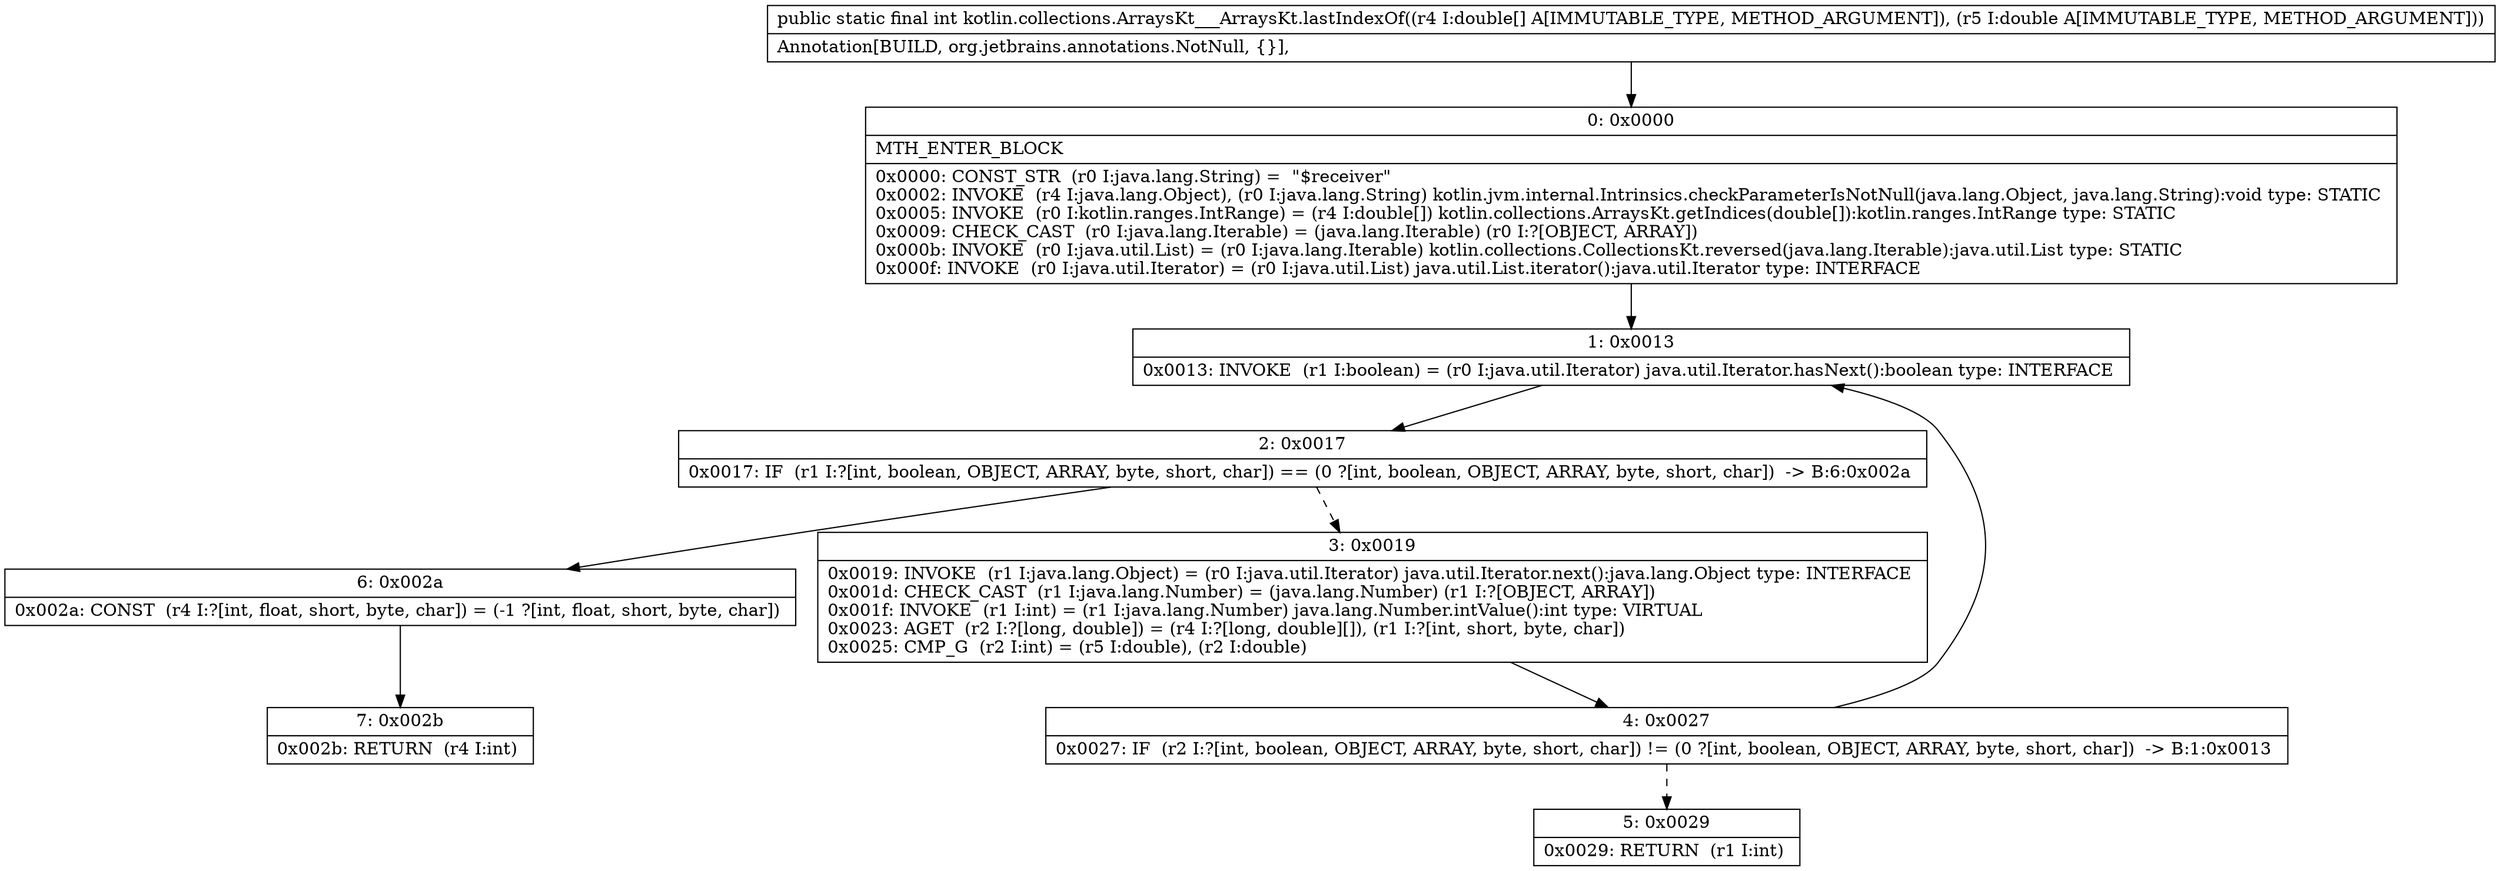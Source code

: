 digraph "CFG forkotlin.collections.ArraysKt___ArraysKt.lastIndexOf([DD)I" {
Node_0 [shape=record,label="{0\:\ 0x0000|MTH_ENTER_BLOCK\l|0x0000: CONST_STR  (r0 I:java.lang.String) =  \"$receiver\" \l0x0002: INVOKE  (r4 I:java.lang.Object), (r0 I:java.lang.String) kotlin.jvm.internal.Intrinsics.checkParameterIsNotNull(java.lang.Object, java.lang.String):void type: STATIC \l0x0005: INVOKE  (r0 I:kotlin.ranges.IntRange) = (r4 I:double[]) kotlin.collections.ArraysKt.getIndices(double[]):kotlin.ranges.IntRange type: STATIC \l0x0009: CHECK_CAST  (r0 I:java.lang.Iterable) = (java.lang.Iterable) (r0 I:?[OBJECT, ARRAY]) \l0x000b: INVOKE  (r0 I:java.util.List) = (r0 I:java.lang.Iterable) kotlin.collections.CollectionsKt.reversed(java.lang.Iterable):java.util.List type: STATIC \l0x000f: INVOKE  (r0 I:java.util.Iterator) = (r0 I:java.util.List) java.util.List.iterator():java.util.Iterator type: INTERFACE \l}"];
Node_1 [shape=record,label="{1\:\ 0x0013|0x0013: INVOKE  (r1 I:boolean) = (r0 I:java.util.Iterator) java.util.Iterator.hasNext():boolean type: INTERFACE \l}"];
Node_2 [shape=record,label="{2\:\ 0x0017|0x0017: IF  (r1 I:?[int, boolean, OBJECT, ARRAY, byte, short, char]) == (0 ?[int, boolean, OBJECT, ARRAY, byte, short, char])  \-\> B:6:0x002a \l}"];
Node_3 [shape=record,label="{3\:\ 0x0019|0x0019: INVOKE  (r1 I:java.lang.Object) = (r0 I:java.util.Iterator) java.util.Iterator.next():java.lang.Object type: INTERFACE \l0x001d: CHECK_CAST  (r1 I:java.lang.Number) = (java.lang.Number) (r1 I:?[OBJECT, ARRAY]) \l0x001f: INVOKE  (r1 I:int) = (r1 I:java.lang.Number) java.lang.Number.intValue():int type: VIRTUAL \l0x0023: AGET  (r2 I:?[long, double]) = (r4 I:?[long, double][]), (r1 I:?[int, short, byte, char]) \l0x0025: CMP_G  (r2 I:int) = (r5 I:double), (r2 I:double) \l}"];
Node_4 [shape=record,label="{4\:\ 0x0027|0x0027: IF  (r2 I:?[int, boolean, OBJECT, ARRAY, byte, short, char]) != (0 ?[int, boolean, OBJECT, ARRAY, byte, short, char])  \-\> B:1:0x0013 \l}"];
Node_5 [shape=record,label="{5\:\ 0x0029|0x0029: RETURN  (r1 I:int) \l}"];
Node_6 [shape=record,label="{6\:\ 0x002a|0x002a: CONST  (r4 I:?[int, float, short, byte, char]) = (\-1 ?[int, float, short, byte, char]) \l}"];
Node_7 [shape=record,label="{7\:\ 0x002b|0x002b: RETURN  (r4 I:int) \l}"];
MethodNode[shape=record,label="{public static final int kotlin.collections.ArraysKt___ArraysKt.lastIndexOf((r4 I:double[] A[IMMUTABLE_TYPE, METHOD_ARGUMENT]), (r5 I:double A[IMMUTABLE_TYPE, METHOD_ARGUMENT]))  | Annotation[BUILD, org.jetbrains.annotations.NotNull, \{\}], \l}"];
MethodNode -> Node_0;
Node_0 -> Node_1;
Node_1 -> Node_2;
Node_2 -> Node_3[style=dashed];
Node_2 -> Node_6;
Node_3 -> Node_4;
Node_4 -> Node_1;
Node_4 -> Node_5[style=dashed];
Node_6 -> Node_7;
}

